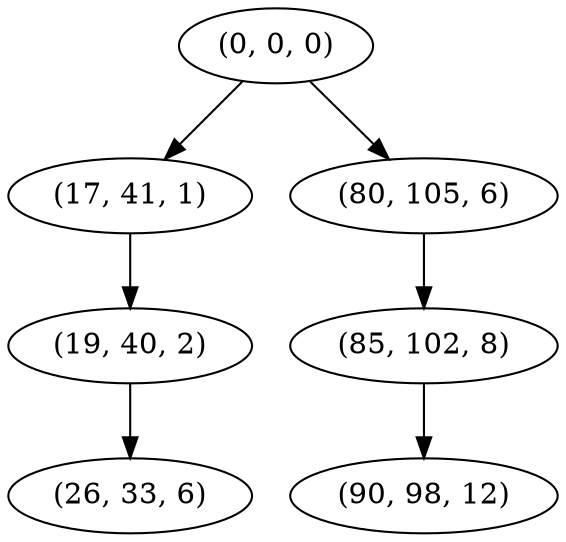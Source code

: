 digraph tree {
    "(0, 0, 0)";
    "(17, 41, 1)";
    "(19, 40, 2)";
    "(26, 33, 6)";
    "(80, 105, 6)";
    "(85, 102, 8)";
    "(90, 98, 12)";
    "(0, 0, 0)" -> "(17, 41, 1)";
    "(0, 0, 0)" -> "(80, 105, 6)";
    "(17, 41, 1)" -> "(19, 40, 2)";
    "(19, 40, 2)" -> "(26, 33, 6)";
    "(80, 105, 6)" -> "(85, 102, 8)";
    "(85, 102, 8)" -> "(90, 98, 12)";
}
